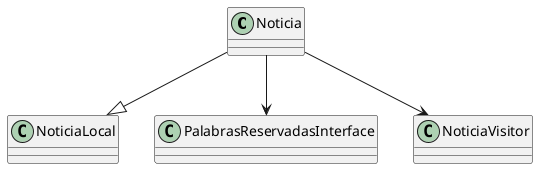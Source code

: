 @startuml

Noticia --|> NoticiaLocal
Noticia --> PalabrasReservadasInterface
Noticia --> NoticiaVisitor

class Noticia {
!ifdef SHOW_METHODS
    +Noticia()
    +Noticia(std::string titulo, std::vector<std::string> parrafos, std::shared_ptr<PalabrasReservadasInterface> palabrasReservadas)
    +void setTitulo(std::string titulo)
    +void setParrafos(std::vector<std::string> parrafos)
    +std::string getTitulo()const
    +std::string getCuerpo()const
    +std::string toString()const
    +void accept(NoticiaVisitor& visitor) 
    +void procesarEntidades()
    +std::vector<std::string> getParrafos() const 
    -std::string titulo
    -std::vector<std::string> parrafos
!endif
}

@enduml
